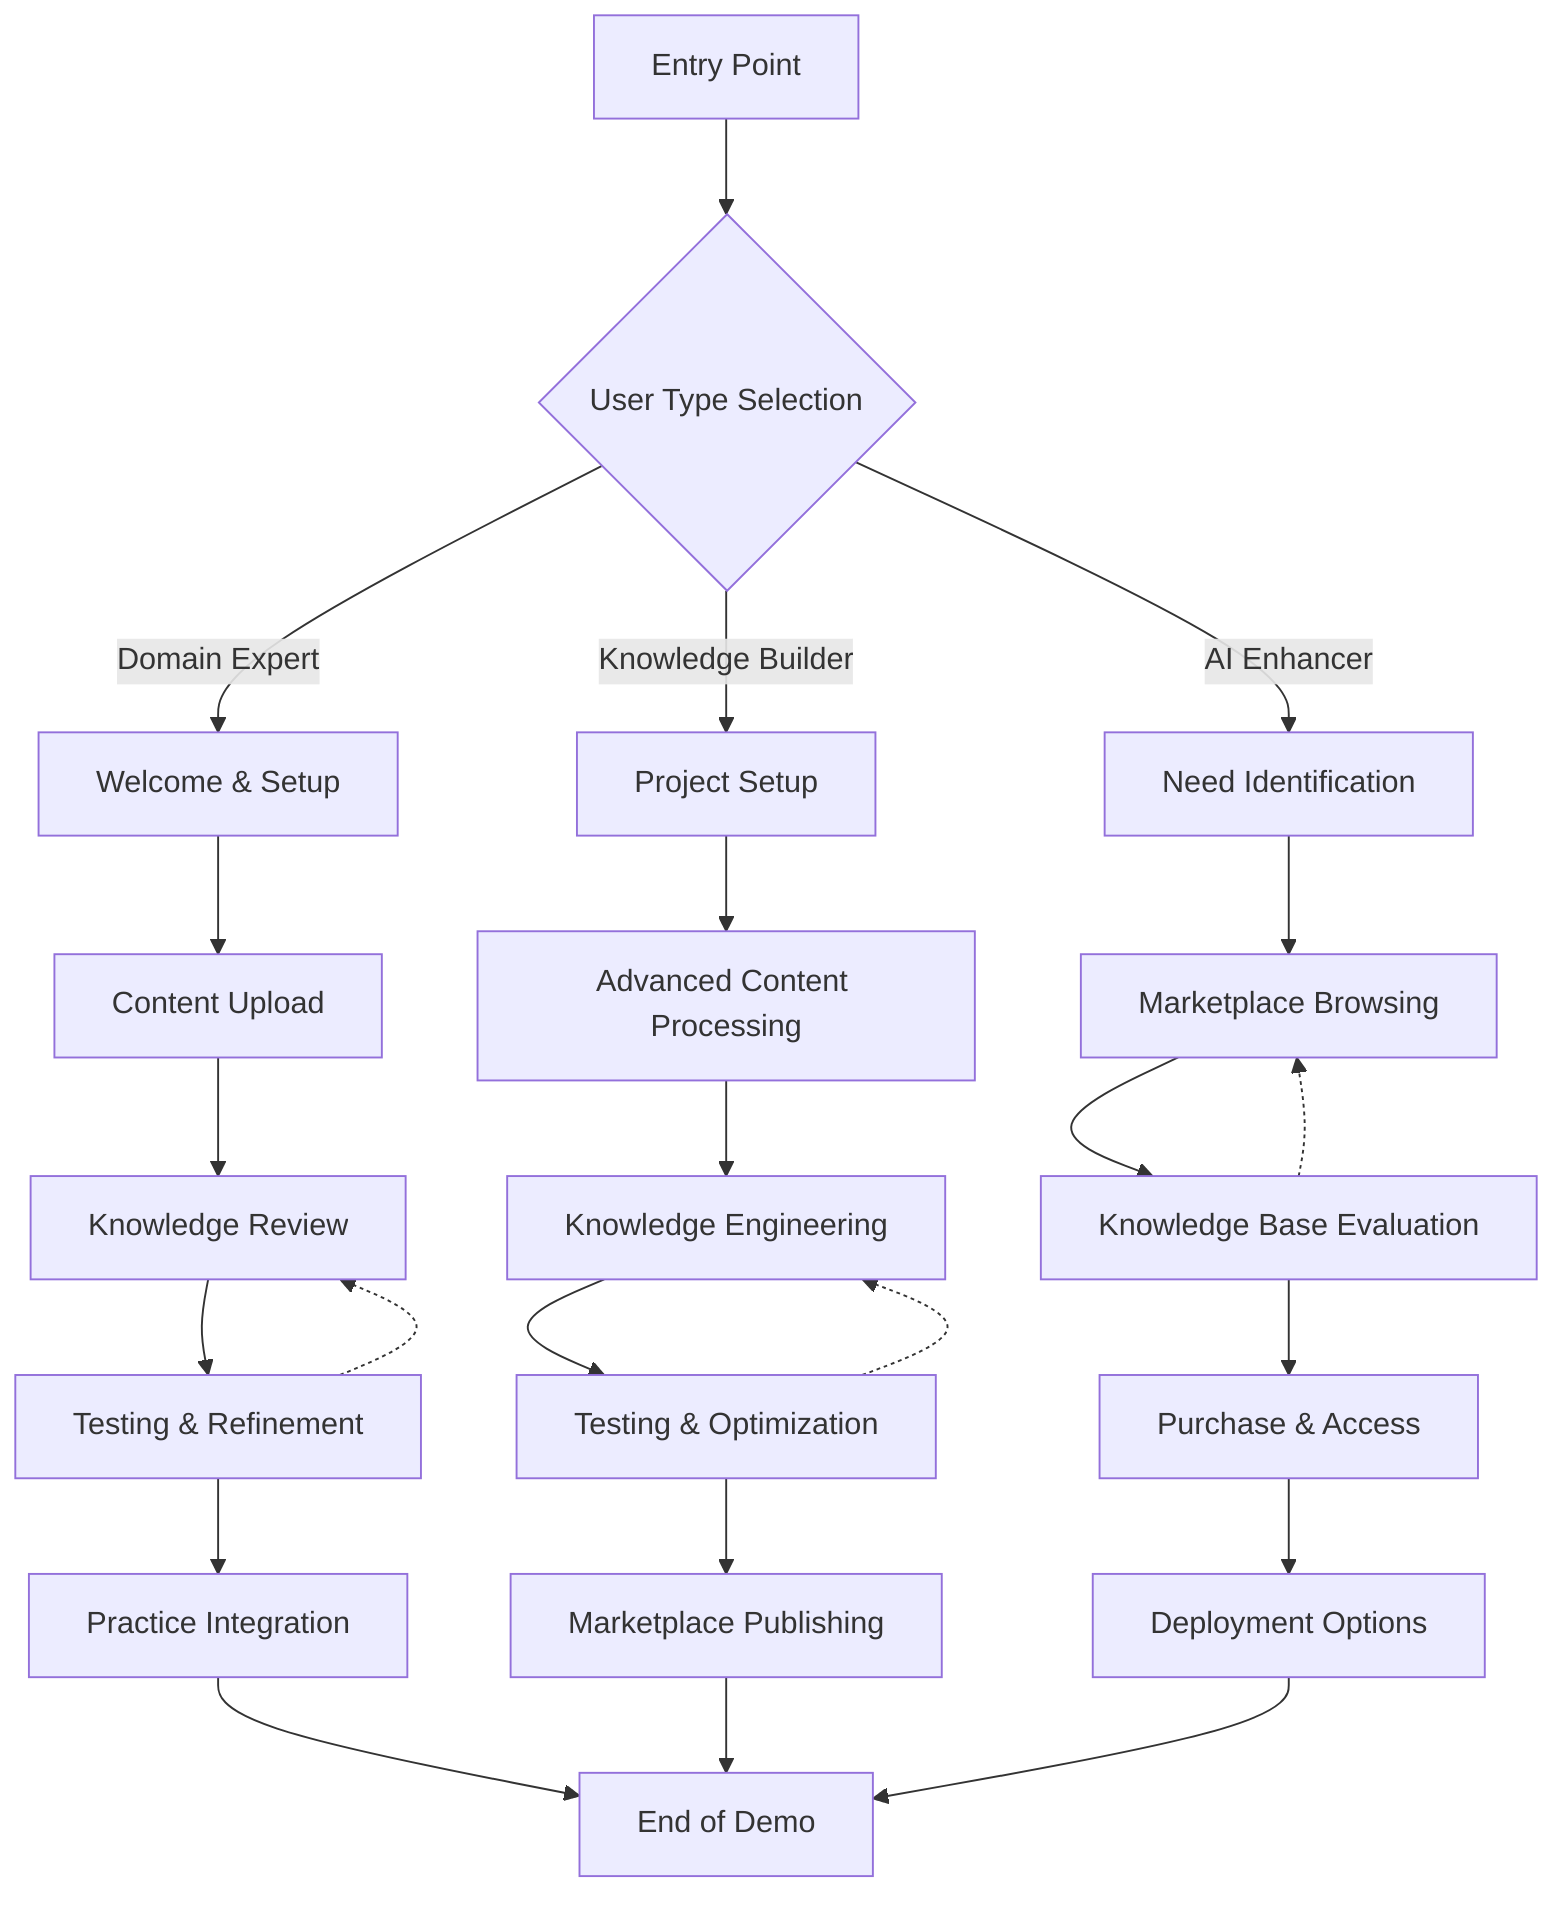 graph TD
    Entry[Entry Point] --> UserType{User Type Selection}
    
    UserType -->|Domain Expert| DE1[Welcome & Setup]
    UserType -->|Knowledge Builder| KB1[Project Setup]
    UserType -->|AI Enhancer| AE1[Need Identification]
    
    %% Domain Expert Flow
    DE1 --> DE2[Content Upload]
    DE2 --> DE3[Knowledge Review]
    DE3 --> DE4[Testing & Refinement]
    DE4 --> DE5[Practice Integration]
    DE5 --> End[End of Demo]
    
    %% Knowledge Builder Flow
    KB1 --> KB2[Advanced Content Processing]
    KB2 --> KB3[Knowledge Engineering]
    KB3 --> KB4[Testing & Optimization]
    KB4 --> KB5[Marketplace Publishing]
    KB5 --> End
    
    %% AI Enhancer Flow
    AE1 --> AE2[Marketplace Browsing]
    AE2 --> AE3[Knowledge Base Evaluation]
    AE3 --> AE4[Purchase & Access]
    AE4 --> AE5[Deployment Options]
    AE5 --> End
    
    %% Optional path
    DE4 -.-> DE3
    KB4 -.-> KB3
    AE3 -.-> AE2